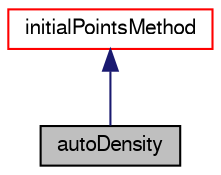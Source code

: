 digraph "autoDensity"
{
  bgcolor="transparent";
  edge [fontname="FreeSans",fontsize="10",labelfontname="FreeSans",labelfontsize="10"];
  node [fontname="FreeSans",fontsize="10",shape=record];
  Node15 [label="autoDensity",height=0.2,width=0.4,color="black", fillcolor="grey75", style="filled", fontcolor="black"];
  Node16 -> Node15 [dir="back",color="midnightblue",fontsize="10",style="solid",fontname="FreeSans"];
  Node16 [label="initialPointsMethod",height=0.2,width=0.4,color="red",URL="$a31538.html",tooltip="Abstract base class for generating initial points for a conformalVoronoiMesh. "];
}
